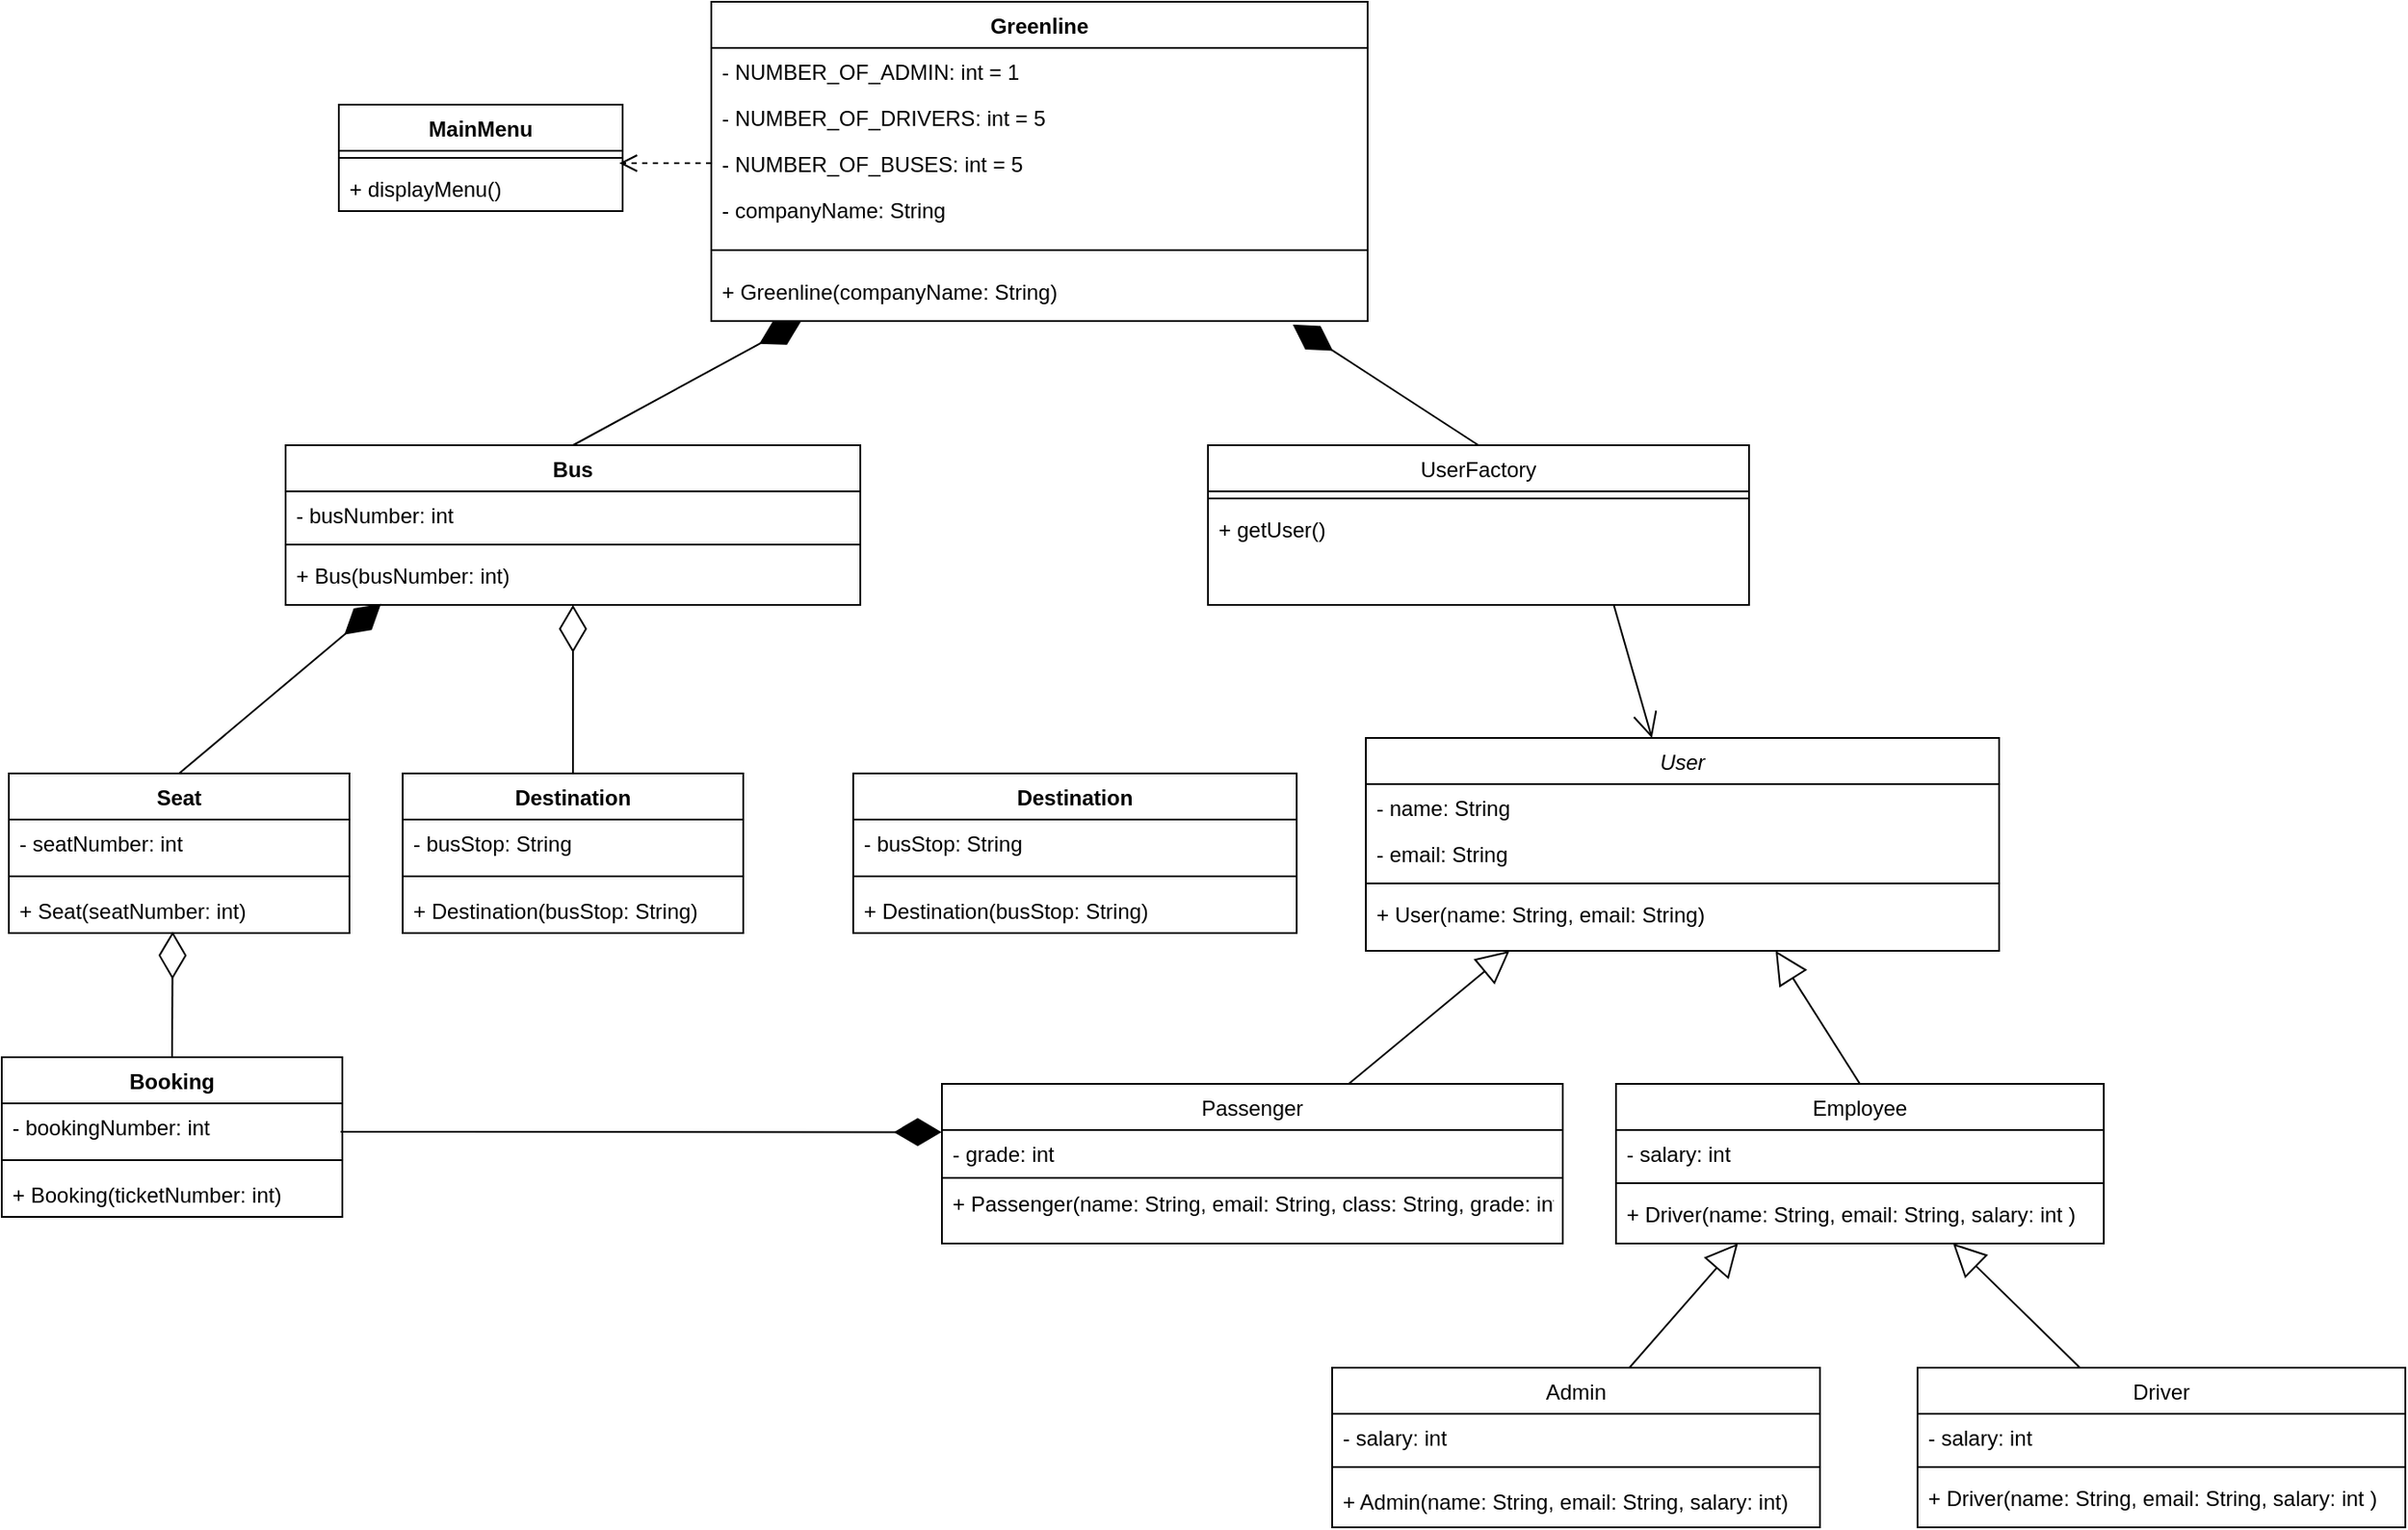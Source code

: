 <mxfile version="13.7.9" type="device"><diagram id="C5RBs43oDa-KdzZeNtuy" name="Page-1"><mxGraphModel dx="1285" dy="581" grid="1" gridSize="10" guides="1" tooltips="1" connect="1" arrows="1" fold="1" page="1" pageScale="1" pageWidth="1169" pageHeight="827" math="0" shadow="0"><root><mxCell id="WIyWlLk6GJQsqaUBKTNV-0"/><mxCell id="WIyWlLk6GJQsqaUBKTNV-1" parent="WIyWlLk6GJQsqaUBKTNV-0"/><mxCell id="aZxWekm1cW6UHKEbnHoh-35" value="" style="endArrow=diamondThin;endFill=1;endSize=24;html=1;entryX=0.886;entryY=1.067;entryDx=0;entryDy=0;entryPerimeter=0;exitX=0.5;exitY=0;exitDx=0;exitDy=0;" parent="WIyWlLk6GJQsqaUBKTNV-1" source="zkfFHV4jXpPFQw0GAbJ--17" target="aZxWekm1cW6UHKEbnHoh-6" edge="1"><mxGeometry width="160" relative="1" as="geometry"><mxPoint x="534" y="310" as="sourcePoint"/><mxPoint x="646" y="260" as="targetPoint"/></mxGeometry></mxCell><mxCell id="aZxWekm1cW6UHKEbnHoh-36" value="" style="endArrow=diamondThin;endFill=1;endSize=24;html=1;exitX=0.5;exitY=0;exitDx=0;exitDy=0;entryX=0.137;entryY=1;entryDx=0;entryDy=0;entryPerimeter=0;" parent="WIyWlLk6GJQsqaUBKTNV-1" source="aZxWekm1cW6UHKEbnHoh-15" target="aZxWekm1cW6UHKEbnHoh-6" edge="1"><mxGeometry width="160" relative="1" as="geometry"><mxPoint x="241" y="250" as="sourcePoint"/><mxPoint x="325" y="161" as="targetPoint"/></mxGeometry></mxCell><mxCell id="aZxWekm1cW6UHKEbnHoh-37" value="" style="html=1;verticalAlign=bottom;endArrow=open;dashed=1;endSize=8;exitX=0;exitY=0.5;exitDx=0;exitDy=0;entryX=0.988;entryY=0.875;entryDx=0;entryDy=0;entryPerimeter=0;" parent="WIyWlLk6GJQsqaUBKTNV-1" source="jJBky4X7id6nGAewXu0b-29" target="aZxWekm1cW6UHKEbnHoh-29" edge="1"><mxGeometry relative="1" as="geometry"><mxPoint x="450" y="100" as="sourcePoint"/><mxPoint x="380" y="100" as="targetPoint"/><Array as="points"/></mxGeometry></mxCell><mxCell id="jJBky4X7id6nGAewXu0b-2" value="" style="endArrow=block;endSize=16;endFill=0;html=1;" parent="WIyWlLk6GJQsqaUBKTNV-1" source="zkfFHV4jXpPFQw0GAbJ--6" edge="1"><mxGeometry width="160" relative="1" as="geometry"><mxPoint x="431" y="395" as="sourcePoint"/><mxPoint x="870" y="545" as="targetPoint"/></mxGeometry></mxCell><mxCell id="jJBky4X7id6nGAewXu0b-4" value="" style="endArrow=block;endSize=16;endFill=0;html=1;" parent="WIyWlLk6GJQsqaUBKTNV-1" source="zkfFHV4jXpPFQw0GAbJ--13" edge="1"><mxGeometry width="160" relative="1" as="geometry"><mxPoint x="305.756" y="605" as="sourcePoint"/><mxPoint x="1120" y="710" as="targetPoint"/></mxGeometry></mxCell><mxCell id="aZxWekm1cW6UHKEbnHoh-39" value="Destination" style="swimlane;fontStyle=1;align=center;verticalAlign=top;childLayout=stackLayout;horizontal=1;startSize=26;horizontalStack=0;resizeParent=1;resizeParentMax=0;resizeLast=0;collapsible=1;marginBottom=0;" parent="WIyWlLk6GJQsqaUBKTNV-1" vertex="1"><mxGeometry x="246" y="445" width="192" height="90" as="geometry"/></mxCell><mxCell id="aZxWekm1cW6UHKEbnHoh-40" value="- busStop: String" style="text;strokeColor=none;fillColor=none;align=left;verticalAlign=top;spacingLeft=4;spacingRight=4;overflow=hidden;rotatable=0;points=[[0,0.5],[1,0.5]];portConstraint=eastwest;" parent="aZxWekm1cW6UHKEbnHoh-39" vertex="1"><mxGeometry y="26" width="192" height="26" as="geometry"/></mxCell><mxCell id="aZxWekm1cW6UHKEbnHoh-41" value="" style="line;strokeWidth=1;fillColor=none;align=left;verticalAlign=middle;spacingTop=-1;spacingLeft=3;spacingRight=3;rotatable=0;labelPosition=right;points=[];portConstraint=eastwest;" parent="aZxWekm1cW6UHKEbnHoh-39" vertex="1"><mxGeometry y="52" width="192" height="12" as="geometry"/></mxCell><mxCell id="aZxWekm1cW6UHKEbnHoh-42" value="+ Destination(busStop: String)" style="text;strokeColor=none;fillColor=none;align=left;verticalAlign=top;spacingLeft=4;spacingRight=4;overflow=hidden;rotatable=0;points=[[0,0.5],[1,0.5]];portConstraint=eastwest;" parent="aZxWekm1cW6UHKEbnHoh-39" vertex="1"><mxGeometry y="64" width="192" height="26" as="geometry"/></mxCell><mxCell id="jJBky4X7id6nGAewXu0b-24" value="Seat" style="swimlane;fontStyle=1;align=center;verticalAlign=top;childLayout=stackLayout;horizontal=1;startSize=26;horizontalStack=0;resizeParent=1;resizeParentMax=0;resizeLast=0;collapsible=1;marginBottom=0;" parent="WIyWlLk6GJQsqaUBKTNV-1" vertex="1"><mxGeometry x="24" y="445" width="192" height="90" as="geometry"/></mxCell><mxCell id="jJBky4X7id6nGAewXu0b-25" value="- seatNumber: int" style="text;strokeColor=none;fillColor=none;align=left;verticalAlign=top;spacingLeft=4;spacingRight=4;overflow=hidden;rotatable=0;points=[[0,0.5],[1,0.5]];portConstraint=eastwest;" parent="jJBky4X7id6nGAewXu0b-24" vertex="1"><mxGeometry y="26" width="192" height="26" as="geometry"/></mxCell><mxCell id="jJBky4X7id6nGAewXu0b-26" value="" style="line;strokeWidth=1;fillColor=none;align=left;verticalAlign=middle;spacingTop=-1;spacingLeft=3;spacingRight=3;rotatable=0;labelPosition=right;points=[];portConstraint=eastwest;" parent="jJBky4X7id6nGAewXu0b-24" vertex="1"><mxGeometry y="52" width="192" height="12" as="geometry"/></mxCell><mxCell id="jJBky4X7id6nGAewXu0b-27" value="+ Seat(seatNumber: int)" style="text;strokeColor=none;fillColor=none;align=left;verticalAlign=top;spacingLeft=4;spacingRight=4;overflow=hidden;rotatable=0;points=[[0,0.5],[1,0.5]];portConstraint=eastwest;" parent="jJBky4X7id6nGAewXu0b-24" vertex="1"><mxGeometry y="64" width="192" height="26" as="geometry"/></mxCell><mxCell id="jJBky4X7id6nGAewXu0b-30" value="" style="endArrow=diamondThin;endFill=1;endSize=24;html=1;exitX=0.5;exitY=0;exitDx=0;exitDy=0;entryX=0.166;entryY=0.98;entryDx=0;entryDy=0;entryPerimeter=0;" parent="WIyWlLk6GJQsqaUBKTNV-1" source="jJBky4X7id6nGAewXu0b-24" target="aZxWekm1cW6UHKEbnHoh-18" edge="1"><mxGeometry width="160" relative="1" as="geometry"><mxPoint x="30" y="370" as="sourcePoint"/><mxPoint x="171" y="340" as="targetPoint"/></mxGeometry></mxCell><mxCell id="jJBky4X7id6nGAewXu0b-31" value="" style="endArrow=diamondThin;endFill=0;endSize=24;html=1;exitX=0.5;exitY=0;exitDx=0;exitDy=0;" parent="WIyWlLk6GJQsqaUBKTNV-1" source="aZxWekm1cW6UHKEbnHoh-39" target="aZxWekm1cW6UHKEbnHoh-18" edge="1"><mxGeometry width="160" relative="1" as="geometry"><mxPoint x="294" y="400" as="sourcePoint"/><mxPoint x="454" y="400" as="targetPoint"/></mxGeometry></mxCell><mxCell id="jJBky4X7id6nGAewXu0b-32" value="" style="endArrow=diamondThin;endFill=0;endSize=24;html=1;entryX=0.481;entryY=0.966;entryDx=0;entryDy=0;entryPerimeter=0;exitX=0.5;exitY=0;exitDx=0;exitDy=0;" parent="WIyWlLk6GJQsqaUBKTNV-1" source="jJBky4X7id6nGAewXu0b-20" target="jJBky4X7id6nGAewXu0b-27" edge="1"><mxGeometry width="160" relative="1" as="geometry"><mxPoint x="-26" y="580" as="sourcePoint"/><mxPoint x="134" y="580" as="targetPoint"/></mxGeometry></mxCell><mxCell id="jJBky4X7id6nGAewXu0b-20" value="Booking" style="swimlane;fontStyle=1;align=center;verticalAlign=top;childLayout=stackLayout;horizontal=1;startSize=26;horizontalStack=0;resizeParent=1;resizeParentMax=0;resizeLast=0;collapsible=1;marginBottom=0;" parent="WIyWlLk6GJQsqaUBKTNV-1" vertex="1"><mxGeometry x="20" y="605" width="192" height="90" as="geometry"/></mxCell><mxCell id="jJBky4X7id6nGAewXu0b-21" value="- bookingNumber: int" style="text;strokeColor=none;fillColor=none;align=left;verticalAlign=top;spacingLeft=4;spacingRight=4;overflow=hidden;rotatable=0;points=[[0,0.5],[1,0.5]];portConstraint=eastwest;" parent="jJBky4X7id6nGAewXu0b-20" vertex="1"><mxGeometry y="26" width="192" height="26" as="geometry"/></mxCell><mxCell id="jJBky4X7id6nGAewXu0b-22" value="" style="line;strokeWidth=1;fillColor=none;align=left;verticalAlign=middle;spacingTop=-1;spacingLeft=3;spacingRight=3;rotatable=0;labelPosition=right;points=[];portConstraint=eastwest;" parent="jJBky4X7id6nGAewXu0b-20" vertex="1"><mxGeometry y="52" width="192" height="12" as="geometry"/></mxCell><mxCell id="jJBky4X7id6nGAewXu0b-23" value="+ Booking(ticketNumber: int)" style="text;strokeColor=none;fillColor=none;align=left;verticalAlign=top;spacingLeft=4;spacingRight=4;overflow=hidden;rotatable=0;points=[[0,0.5],[1,0.5]];portConstraint=eastwest;" parent="jJBky4X7id6nGAewXu0b-20" vertex="1"><mxGeometry y="64" width="192" height="26" as="geometry"/></mxCell><mxCell id="zkfFHV4jXpPFQw0GAbJ--0" value="User" style="swimlane;fontStyle=2;align=center;verticalAlign=top;childLayout=stackLayout;horizontal=1;startSize=26;horizontalStack=0;resizeParent=1;resizeLast=0;collapsible=1;marginBottom=0;rounded=0;shadow=0;strokeWidth=1;" parent="WIyWlLk6GJQsqaUBKTNV-1" vertex="1"><mxGeometry x="789" y="425" width="357" height="120" as="geometry"><mxRectangle x="230" y="140" width="160" height="26" as="alternateBounds"/></mxGeometry></mxCell><mxCell id="zkfFHV4jXpPFQw0GAbJ--2" value="- name: String" style="text;align=left;verticalAlign=top;spacingLeft=4;spacingRight=4;overflow=hidden;rotatable=0;points=[[0,0.5],[1,0.5]];portConstraint=eastwest;rounded=0;shadow=0;html=0;" parent="zkfFHV4jXpPFQw0GAbJ--0" vertex="1"><mxGeometry y="26" width="357" height="26" as="geometry"/></mxCell><mxCell id="zkfFHV4jXpPFQw0GAbJ--1" value="- email: String" style="text;align=left;verticalAlign=top;spacingLeft=4;spacingRight=4;overflow=hidden;rotatable=0;points=[[0,0.5],[1,0.5]];portConstraint=eastwest;" parent="zkfFHV4jXpPFQw0GAbJ--0" vertex="1"><mxGeometry y="52" width="357" height="26" as="geometry"/></mxCell><mxCell id="zkfFHV4jXpPFQw0GAbJ--4" value="" style="line;html=1;strokeWidth=1;align=left;verticalAlign=middle;spacingTop=-1;spacingLeft=3;spacingRight=3;rotatable=0;labelPosition=right;points=[];portConstraint=eastwest;" parent="zkfFHV4jXpPFQw0GAbJ--0" vertex="1"><mxGeometry y="78" width="357" height="8" as="geometry"/></mxCell><mxCell id="zkfFHV4jXpPFQw0GAbJ--5" value="+ User(name: String, email: String)" style="text;align=left;verticalAlign=top;spacingLeft=4;spacingRight=4;overflow=hidden;rotatable=0;points=[[0,0.5],[1,0.5]];portConstraint=eastwest;" parent="zkfFHV4jXpPFQw0GAbJ--0" vertex="1"><mxGeometry y="86" width="357" height="26" as="geometry"/></mxCell><mxCell id="aZxWekm1cW6UHKEbnHoh-3" value="Greenline" style="swimlane;fontStyle=1;align=center;verticalAlign=top;childLayout=stackLayout;horizontal=1;startSize=26;horizontalStack=0;resizeParent=1;resizeParentMax=0;resizeLast=0;collapsible=1;marginBottom=0;" parent="WIyWlLk6GJQsqaUBKTNV-1" vertex="1"><mxGeometry x="420" y="10" width="370" height="180" as="geometry"/></mxCell><mxCell id="aZxWekm1cW6UHKEbnHoh-4" value="- NUMBER_OF_ADMIN: int = 1 " style="text;strokeColor=none;fillColor=none;align=left;verticalAlign=top;spacingLeft=4;spacingRight=4;overflow=hidden;rotatable=0;points=[[0,0.5],[1,0.5]];portConstraint=eastwest;" parent="aZxWekm1cW6UHKEbnHoh-3" vertex="1"><mxGeometry y="26" width="370" height="26" as="geometry"/></mxCell><mxCell id="jJBky4X7id6nGAewXu0b-1" value="- NUMBER_OF_DRIVERS: int = 5 " style="text;strokeColor=none;fillColor=none;align=left;verticalAlign=top;spacingLeft=4;spacingRight=4;overflow=hidden;rotatable=0;points=[[0,0.5],[1,0.5]];portConstraint=eastwest;" parent="aZxWekm1cW6UHKEbnHoh-3" vertex="1"><mxGeometry y="52" width="370" height="26" as="geometry"/></mxCell><mxCell id="jJBky4X7id6nGAewXu0b-29" value="- NUMBER_OF_BUSES: int = 5 " style="text;strokeColor=none;fillColor=none;align=left;verticalAlign=top;spacingLeft=4;spacingRight=4;overflow=hidden;rotatable=0;points=[[0,0.5],[1,0.5]];portConstraint=eastwest;" parent="aZxWekm1cW6UHKEbnHoh-3" vertex="1"><mxGeometry y="78" width="370" height="26" as="geometry"/></mxCell><mxCell id="aZxWekm1cW6UHKEbnHoh-10" value="- companyName: String" style="text;strokeColor=none;fillColor=none;align=left;verticalAlign=top;spacingLeft=4;spacingRight=4;overflow=hidden;rotatable=0;points=[[0,0.5],[1,0.5]];portConstraint=eastwest;" parent="aZxWekm1cW6UHKEbnHoh-3" vertex="1"><mxGeometry y="104" width="370" height="26" as="geometry"/></mxCell><mxCell id="aZxWekm1cW6UHKEbnHoh-5" value="" style="line;strokeWidth=1;fillColor=none;align=left;verticalAlign=middle;spacingTop=-1;spacingLeft=3;spacingRight=3;rotatable=0;labelPosition=right;points=[];portConstraint=eastwest;" parent="aZxWekm1cW6UHKEbnHoh-3" vertex="1"><mxGeometry y="130" width="370" height="20" as="geometry"/></mxCell><mxCell id="aZxWekm1cW6UHKEbnHoh-6" value="+ Greenline(companyName: String)" style="text;strokeColor=none;fillColor=none;align=left;verticalAlign=top;spacingLeft=4;spacingRight=4;overflow=hidden;rotatable=0;points=[[0,0.5],[1,0.5]];portConstraint=eastwest;" parent="aZxWekm1cW6UHKEbnHoh-3" vertex="1"><mxGeometry y="150" width="370" height="30" as="geometry"/></mxCell><mxCell id="aZxWekm1cW6UHKEbnHoh-27" value="MainMenu" style="swimlane;fontStyle=1;align=center;verticalAlign=top;childLayout=stackLayout;horizontal=1;startSize=26;horizontalStack=0;resizeParent=1;resizeParentMax=0;resizeLast=0;collapsible=1;marginBottom=0;" parent="WIyWlLk6GJQsqaUBKTNV-1" vertex="1"><mxGeometry x="210" y="68" width="160" height="60" as="geometry"/></mxCell><mxCell id="aZxWekm1cW6UHKEbnHoh-29" value="" style="line;strokeWidth=1;fillColor=none;align=left;verticalAlign=middle;spacingTop=-1;spacingLeft=3;spacingRight=3;rotatable=0;labelPosition=right;points=[];portConstraint=eastwest;" parent="aZxWekm1cW6UHKEbnHoh-27" vertex="1"><mxGeometry y="26" width="160" height="8" as="geometry"/></mxCell><mxCell id="aZxWekm1cW6UHKEbnHoh-30" value="+ displayMenu()" style="text;strokeColor=none;fillColor=none;align=left;verticalAlign=top;spacingLeft=4;spacingRight=4;overflow=hidden;rotatable=0;points=[[0,0.5],[1,0.5]];portConstraint=eastwest;" parent="aZxWekm1cW6UHKEbnHoh-27" vertex="1"><mxGeometry y="34" width="160" height="26" as="geometry"/></mxCell><mxCell id="aZxWekm1cW6UHKEbnHoh-15" value="Bus" style="swimlane;fontStyle=1;align=center;verticalAlign=top;childLayout=stackLayout;horizontal=1;startSize=26;horizontalStack=0;resizeParent=1;resizeParentMax=0;resizeLast=0;collapsible=1;marginBottom=0;" parent="WIyWlLk6GJQsqaUBKTNV-1" vertex="1"><mxGeometry x="180" y="260" width="324" height="90" as="geometry"/></mxCell><mxCell id="aZxWekm1cW6UHKEbnHoh-16" value="- busNumber: int&#10;" style="text;strokeColor=none;fillColor=none;align=left;verticalAlign=top;spacingLeft=4;spacingRight=4;overflow=hidden;rotatable=0;points=[[0,0.5],[1,0.5]];portConstraint=eastwest;" parent="aZxWekm1cW6UHKEbnHoh-15" vertex="1"><mxGeometry y="26" width="324" height="26" as="geometry"/></mxCell><mxCell id="aZxWekm1cW6UHKEbnHoh-17" value="" style="line;strokeWidth=1;fillColor=none;align=left;verticalAlign=middle;spacingTop=-1;spacingLeft=3;spacingRight=3;rotatable=0;labelPosition=right;points=[];portConstraint=eastwest;" parent="aZxWekm1cW6UHKEbnHoh-15" vertex="1"><mxGeometry y="52" width="324" height="8" as="geometry"/></mxCell><mxCell id="aZxWekm1cW6UHKEbnHoh-18" value="+ Bus(busNumber: int)" style="text;strokeColor=none;fillColor=none;align=left;verticalAlign=top;spacingLeft=4;spacingRight=4;overflow=hidden;rotatable=0;points=[[0,0.5],[1,0.5]];portConstraint=eastwest;" parent="aZxWekm1cW6UHKEbnHoh-15" vertex="1"><mxGeometry y="60" width="324" height="30" as="geometry"/></mxCell><mxCell id="jJBky4X7id6nGAewXu0b-36" value="" style="endArrow=open;endFill=1;endSize=12;html=1;exitX=0.75;exitY=1;exitDx=0;exitDy=0;" parent="WIyWlLk6GJQsqaUBKTNV-1" source="zkfFHV4jXpPFQw0GAbJ--17" target="zkfFHV4jXpPFQw0GAbJ--0" edge="1"><mxGeometry width="160" relative="1" as="geometry"><mxPoint x="956" y="350" as="sourcePoint"/><mxPoint x="980" y="380" as="targetPoint"/></mxGeometry></mxCell><mxCell id="zkfFHV4jXpPFQw0GAbJ--17" value="UserFactory" style="swimlane;fontStyle=0;align=center;verticalAlign=top;childLayout=stackLayout;horizontal=1;startSize=26;horizontalStack=0;resizeParent=1;resizeLast=0;collapsible=1;marginBottom=0;rounded=0;shadow=0;strokeWidth=1;" parent="WIyWlLk6GJQsqaUBKTNV-1" vertex="1"><mxGeometry x="700" y="260" width="305" height="90" as="geometry"><mxRectangle x="550" y="140" width="160" height="26" as="alternateBounds"/></mxGeometry></mxCell><mxCell id="zkfFHV4jXpPFQw0GAbJ--23" value="" style="line;html=1;strokeWidth=1;align=left;verticalAlign=middle;spacingTop=-1;spacingLeft=3;spacingRight=3;rotatable=0;labelPosition=right;points=[];portConstraint=eastwest;" parent="zkfFHV4jXpPFQw0GAbJ--17" vertex="1"><mxGeometry y="26" width="305" height="8" as="geometry"/></mxCell><mxCell id="zkfFHV4jXpPFQw0GAbJ--25" value="+ getUser()" style="text;align=left;verticalAlign=top;spacingLeft=4;spacingRight=4;overflow=hidden;rotatable=0;points=[[0,0.5],[1,0.5]];portConstraint=eastwest;" parent="zkfFHV4jXpPFQw0GAbJ--17" vertex="1"><mxGeometry y="34" width="305" height="26" as="geometry"/></mxCell><mxCell id="TWOSf7khWzuxb6SjRFtT-0" value="" style="endArrow=diamondThin;endFill=1;endSize=24;html=1;entryX=-0.009;entryY=0.048;entryDx=0;entryDy=0;entryPerimeter=0;" parent="WIyWlLk6GJQsqaUBKTNV-1" edge="1"><mxGeometry width="160" relative="1" as="geometry"><mxPoint x="211" y="647" as="sourcePoint"/><mxPoint x="549.85" y="647.248" as="targetPoint"/></mxGeometry></mxCell><mxCell id="aZxWekm1cW6UHKEbnHoh-0" value="Admin" style="swimlane;fontStyle=0;align=center;verticalAlign=top;childLayout=stackLayout;horizontal=1;startSize=26;horizontalStack=0;resizeParent=1;resizeLast=0;collapsible=1;marginBottom=0;rounded=0;shadow=0;strokeWidth=1;" parent="WIyWlLk6GJQsqaUBKTNV-1" vertex="1"><mxGeometry x="770" y="780" width="275" height="90" as="geometry"><mxRectangle x="330" y="360" width="170" height="26" as="alternateBounds"/></mxGeometry></mxCell><mxCell id="aZxWekm1cW6UHKEbnHoh-1" value="- salary: int" style="text;align=left;verticalAlign=top;spacingLeft=4;spacingRight=4;overflow=hidden;rotatable=0;points=[[0,0.5],[1,0.5]];portConstraint=eastwest;" parent="aZxWekm1cW6UHKEbnHoh-0" vertex="1"><mxGeometry y="26" width="275" height="24" as="geometry"/></mxCell><mxCell id="aZxWekm1cW6UHKEbnHoh-2" value="" style="line;html=1;strokeWidth=1;align=left;verticalAlign=middle;spacingTop=-1;spacingLeft=3;spacingRight=3;rotatable=0;labelPosition=right;points=[];portConstraint=eastwest;" parent="aZxWekm1cW6UHKEbnHoh-0" vertex="1"><mxGeometry y="50" width="275" height="12" as="geometry"/></mxCell><mxCell id="aZxWekm1cW6UHKEbnHoh-8" value="+ Admin(name: String, email: String, salary: int)" style="text;align=left;verticalAlign=top;spacingLeft=4;spacingRight=4;overflow=hidden;rotatable=0;points=[[0,0.5],[1,0.5]];portConstraint=eastwest;" parent="aZxWekm1cW6UHKEbnHoh-0" vertex="1"><mxGeometry y="62" width="275" height="18" as="geometry"/></mxCell><mxCell id="zkfFHV4jXpPFQw0GAbJ--13" value="Driver" style="swimlane;fontStyle=0;align=center;verticalAlign=top;childLayout=stackLayout;horizontal=1;startSize=26;horizontalStack=0;resizeParent=1;resizeLast=0;collapsible=1;marginBottom=0;rounded=0;shadow=0;strokeWidth=1;" parent="WIyWlLk6GJQsqaUBKTNV-1" vertex="1"><mxGeometry x="1100" y="780" width="275" height="90" as="geometry"><mxRectangle x="330" y="360" width="170" height="26" as="alternateBounds"/></mxGeometry></mxCell><mxCell id="zkfFHV4jXpPFQw0GAbJ--14" value="- salary: int" style="text;align=left;verticalAlign=top;spacingLeft=4;spacingRight=4;overflow=hidden;rotatable=0;points=[[0,0.5],[1,0.5]];portConstraint=eastwest;" parent="zkfFHV4jXpPFQw0GAbJ--13" vertex="1"><mxGeometry y="26" width="275" height="26" as="geometry"/></mxCell><mxCell id="zkfFHV4jXpPFQw0GAbJ--15" value="" style="line;html=1;strokeWidth=1;align=left;verticalAlign=middle;spacingTop=-1;spacingLeft=3;spacingRight=3;rotatable=0;labelPosition=right;points=[];portConstraint=eastwest;" parent="zkfFHV4jXpPFQw0GAbJ--13" vertex="1"><mxGeometry y="52" width="275" height="8" as="geometry"/></mxCell><mxCell id="aZxWekm1cW6UHKEbnHoh-9" value="+ Driver(name: String, email: String, salary: int )" style="text;align=left;verticalAlign=top;spacingLeft=4;spacingRight=4;overflow=hidden;rotatable=0;points=[[0,0.5],[1,0.5]];portConstraint=eastwest;" parent="zkfFHV4jXpPFQw0GAbJ--13" vertex="1"><mxGeometry y="60" width="275" height="26" as="geometry"/></mxCell><mxCell id="pDEi0zM49Sqkq7_pIw6B-6" value="" style="endArrow=block;endSize=16;endFill=0;html=1;entryX=0.25;entryY=1;entryDx=0;entryDy=0;" edge="1" parent="WIyWlLk6GJQsqaUBKTNV-1" target="pDEi0zM49Sqkq7_pIw6B-0"><mxGeometry width="160" relative="1" as="geometry"><mxPoint x="937.596" y="780" as="sourcePoint"/><mxPoint x="1070" y="710" as="targetPoint"/></mxGeometry></mxCell><mxCell id="pDEi0zM49Sqkq7_pIw6B-7" value="" style="endArrow=block;endSize=16;endFill=0;html=1;exitX=0.5;exitY=0;exitDx=0;exitDy=0;" edge="1" parent="WIyWlLk6GJQsqaUBKTNV-1" source="pDEi0zM49Sqkq7_pIw6B-0"><mxGeometry width="160" relative="1" as="geometry"><mxPoint x="1057.596" y="630" as="sourcePoint"/><mxPoint x="1020" y="545" as="targetPoint"/></mxGeometry></mxCell><mxCell id="pDEi0zM49Sqkq7_pIw6B-0" value="Employee" style="swimlane;fontStyle=0;align=center;verticalAlign=top;childLayout=stackLayout;horizontal=1;startSize=26;horizontalStack=0;resizeParent=1;resizeLast=0;collapsible=1;marginBottom=0;rounded=0;shadow=0;strokeWidth=1;" vertex="1" parent="WIyWlLk6GJQsqaUBKTNV-1"><mxGeometry x="930" y="620" width="275" height="90" as="geometry"><mxRectangle x="330" y="360" width="170" height="26" as="alternateBounds"/></mxGeometry></mxCell><mxCell id="pDEi0zM49Sqkq7_pIw6B-1" value="- salary: int" style="text;align=left;verticalAlign=top;spacingLeft=4;spacingRight=4;overflow=hidden;rotatable=0;points=[[0,0.5],[1,0.5]];portConstraint=eastwest;" vertex="1" parent="pDEi0zM49Sqkq7_pIw6B-0"><mxGeometry y="26" width="275" height="26" as="geometry"/></mxCell><mxCell id="pDEi0zM49Sqkq7_pIw6B-2" value="" style="line;html=1;strokeWidth=1;align=left;verticalAlign=middle;spacingTop=-1;spacingLeft=3;spacingRight=3;rotatable=0;labelPosition=right;points=[];portConstraint=eastwest;" vertex="1" parent="pDEi0zM49Sqkq7_pIw6B-0"><mxGeometry y="52" width="275" height="8" as="geometry"/></mxCell><mxCell id="pDEi0zM49Sqkq7_pIw6B-3" value="+ Driver(name: String, email: String, salary: int )" style="text;align=left;verticalAlign=top;spacingLeft=4;spacingRight=4;overflow=hidden;rotatable=0;points=[[0,0.5],[1,0.5]];portConstraint=eastwest;" vertex="1" parent="pDEi0zM49Sqkq7_pIw6B-0"><mxGeometry y="60" width="275" height="26" as="geometry"/></mxCell><mxCell id="zkfFHV4jXpPFQw0GAbJ--6" value="Passenger" style="swimlane;fontStyle=0;align=center;verticalAlign=top;childLayout=stackLayout;horizontal=1;startSize=26;horizontalStack=0;resizeParent=1;resizeLast=0;collapsible=1;marginBottom=0;rounded=0;shadow=0;strokeWidth=1;" parent="WIyWlLk6GJQsqaUBKTNV-1" vertex="1"><mxGeometry x="550" y="620" width="350" height="90" as="geometry"><mxRectangle x="130" y="380" width="160" height="26" as="alternateBounds"/></mxGeometry></mxCell><mxCell id="zkfFHV4jXpPFQw0GAbJ--8" value="- grade: int" style="text;align=left;verticalAlign=top;spacingLeft=4;spacingRight=4;overflow=hidden;rotatable=0;points=[[0,0.5],[1,0.5]];portConstraint=eastwest;rounded=0;shadow=0;html=0;" parent="zkfFHV4jXpPFQw0GAbJ--6" vertex="1"><mxGeometry y="26" width="350" height="26" as="geometry"/></mxCell><mxCell id="zkfFHV4jXpPFQw0GAbJ--9" value="" style="line;html=1;strokeWidth=1;align=left;verticalAlign=middle;spacingTop=-1;spacingLeft=3;spacingRight=3;rotatable=0;labelPosition=right;points=[];portConstraint=eastwest;" parent="zkfFHV4jXpPFQw0GAbJ--6" vertex="1"><mxGeometry y="52" width="350" height="2" as="geometry"/></mxCell><mxCell id="jJBky4X7id6nGAewXu0b-0" value="+ Passenger(name: String, email: String, class: String, grade: int)" style="text;align=left;verticalAlign=top;spacingLeft=4;spacingRight=4;overflow=hidden;rotatable=0;points=[[0,0.5],[1,0.5]];portConstraint=eastwest;" parent="zkfFHV4jXpPFQw0GAbJ--6" vertex="1"><mxGeometry y="54" width="350" height="26" as="geometry"/></mxCell><mxCell id="pDEi0zM49Sqkq7_pIw6B-13" value="Destination" style="swimlane;fontStyle=1;align=center;verticalAlign=top;childLayout=stackLayout;horizontal=1;startSize=26;horizontalStack=0;resizeParent=1;resizeParentMax=0;resizeLast=0;collapsible=1;marginBottom=0;" vertex="1" parent="WIyWlLk6GJQsqaUBKTNV-1"><mxGeometry x="500" y="445" width="250" height="90" as="geometry"/></mxCell><mxCell id="pDEi0zM49Sqkq7_pIw6B-14" value="- busStop: String" style="text;strokeColor=none;fillColor=none;align=left;verticalAlign=top;spacingLeft=4;spacingRight=4;overflow=hidden;rotatable=0;points=[[0,0.5],[1,0.5]];portConstraint=eastwest;" vertex="1" parent="pDEi0zM49Sqkq7_pIw6B-13"><mxGeometry y="26" width="250" height="26" as="geometry"/></mxCell><mxCell id="pDEi0zM49Sqkq7_pIw6B-15" value="" style="line;strokeWidth=1;fillColor=none;align=left;verticalAlign=middle;spacingTop=-1;spacingLeft=3;spacingRight=3;rotatable=0;labelPosition=right;points=[];portConstraint=eastwest;" vertex="1" parent="pDEi0zM49Sqkq7_pIw6B-13"><mxGeometry y="52" width="250" height="12" as="geometry"/></mxCell><mxCell id="pDEi0zM49Sqkq7_pIw6B-16" value="+ Destination(busStop: String)" style="text;strokeColor=none;fillColor=none;align=left;verticalAlign=top;spacingLeft=4;spacingRight=4;overflow=hidden;rotatable=0;points=[[0,0.5],[1,0.5]];portConstraint=eastwest;" vertex="1" parent="pDEi0zM49Sqkq7_pIw6B-13"><mxGeometry y="64" width="250" height="26" as="geometry"/></mxCell></root></mxGraphModel></diagram></mxfile>